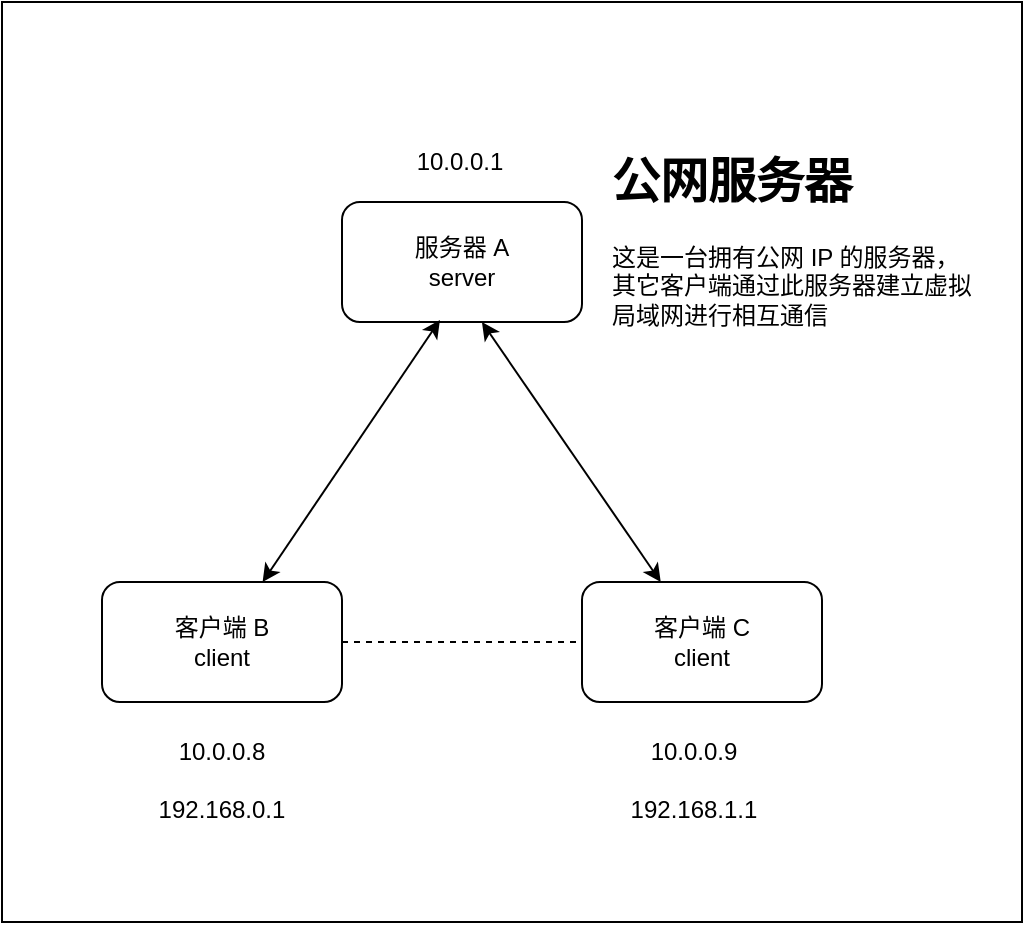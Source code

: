 <mxfile version="13.1.2">
    <diagram id="6hGFLwfOUW9BJ-s0fimq" name="Page-1">
        <mxGraphModel dx="658" dy="679" grid="1" gridSize="10" guides="1" tooltips="1" connect="1" arrows="1" fold="1" page="1" pageScale="1" pageWidth="827" pageHeight="1169" math="0" shadow="0">
            <root>
                <mxCell id="0"/>
                <mxCell id="1" parent="0"/>
                <mxCell id="12" value="" style="rounded=0;whiteSpace=wrap;html=1;" vertex="1" parent="1">
                    <mxGeometry x="190" y="30" width="510" height="460" as="geometry"/>
                </mxCell>
                <mxCell id="2" value="服务器 A&lt;br&gt;server" style="rounded=1;whiteSpace=wrap;html=1;" parent="1" vertex="1">
                    <mxGeometry x="360" y="130" width="120" height="60" as="geometry"/>
                </mxCell>
                <mxCell id="3" value="客户端 B&lt;br&gt;client" style="rounded=1;whiteSpace=wrap;html=1;" vertex="1" parent="1">
                    <mxGeometry x="240" y="320" width="120" height="60" as="geometry"/>
                </mxCell>
                <mxCell id="4" value="客户端 C&lt;br&gt;client" style="rounded=1;whiteSpace=wrap;html=1;" vertex="1" parent="1">
                    <mxGeometry x="480" y="320" width="120" height="60" as="geometry"/>
                </mxCell>
                <mxCell id="5" value="" style="endArrow=classic;startArrow=classic;html=1;entryX=0.408;entryY=0.983;entryDx=0;entryDy=0;entryPerimeter=0;" edge="1" parent="1" source="3" target="2">
                    <mxGeometry width="50" height="50" relative="1" as="geometry">
                        <mxPoint x="410" y="370" as="sourcePoint"/>
                        <mxPoint x="460" y="320" as="targetPoint"/>
                        <Array as="points"/>
                    </mxGeometry>
                </mxCell>
                <mxCell id="6" value="" style="endArrow=classic;startArrow=classic;html=1;entryX=0.583;entryY=1;entryDx=0;entryDy=0;entryPerimeter=0;" edge="1" parent="1" source="4" target="2">
                    <mxGeometry width="50" height="50" relative="1" as="geometry">
                        <mxPoint x="410" y="370" as="sourcePoint"/>
                        <mxPoint x="460" y="320" as="targetPoint"/>
                    </mxGeometry>
                </mxCell>
                <mxCell id="7" value="" style="endArrow=none;dashed=1;html=1;exitX=1;exitY=0.5;exitDx=0;exitDy=0;entryX=0;entryY=0.5;entryDx=0;entryDy=0;" edge="1" parent="1" source="3" target="4">
                    <mxGeometry width="50" height="50" relative="1" as="geometry">
                        <mxPoint x="410" y="370" as="sourcePoint"/>
                        <mxPoint x="460" y="320" as="targetPoint"/>
                    </mxGeometry>
                </mxCell>
                <mxCell id="8" value="10.0.0.8&lt;br&gt;&lt;br&gt;192.168.0.1" style="text;html=1;align=center;verticalAlign=middle;whiteSpace=wrap;rounded=0;" vertex="1" parent="1">
                    <mxGeometry x="280" y="389" width="40" height="59" as="geometry"/>
                </mxCell>
                <mxCell id="9" value="10.0.0.9&lt;br&gt;&lt;br&gt;192.168.1.1" style="text;html=1;align=center;verticalAlign=middle;whiteSpace=wrap;rounded=0;" vertex="1" parent="1">
                    <mxGeometry x="516" y="389" width="40" height="60" as="geometry"/>
                </mxCell>
                <mxCell id="10" value="10.0.0.1" style="text;html=1;align=center;verticalAlign=middle;whiteSpace=wrap;rounded=0;" vertex="1" parent="1">
                    <mxGeometry x="399" y="100" width="40" height="20" as="geometry"/>
                </mxCell>
                <mxCell id="11" value="&lt;h1&gt;公网服务器&lt;/h1&gt;&lt;p&gt;这是一台拥有公网 IP 的服务器，其它客户端通过此服务器建立虚拟局域网进行相互通信&lt;/p&gt;" style="text;html=1;spacing=5;spacingTop=-20;whiteSpace=wrap;overflow=hidden;rounded=0;" vertex="1" parent="1">
                    <mxGeometry x="490" y="100" width="190" height="120" as="geometry"/>
                </mxCell>
            </root>
        </mxGraphModel>
    </diagram>
</mxfile>
